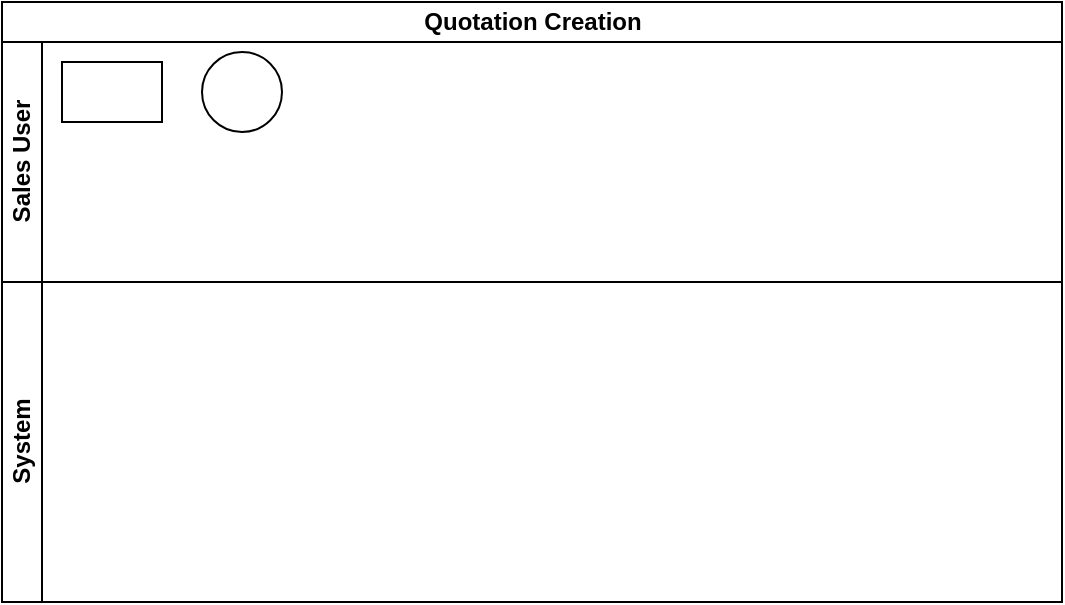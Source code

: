 <mxfile version="27.2.0">
  <diagram id="prtHgNgQTEPvFCAcTncT" name="Page-1">
    <mxGraphModel dx="702" dy="331" grid="1" gridSize="10" guides="1" tooltips="1" connect="1" arrows="1" fold="1" page="1" pageScale="1" pageWidth="827" pageHeight="1169" math="0" shadow="0">
      <root>
        <mxCell id="0" />
        <mxCell id="1" parent="0" />
        <mxCell id="Zq63p_5ZVFqSqhZ2solw-1" value="Quotation Creation" style="swimlane;childLayout=stackLayout;resizeParent=1;resizeParentMax=0;horizontal=1;startSize=20;horizontalStack=0;html=1;" vertex="1" parent="1">
          <mxGeometry x="110" y="50" width="530" height="300" as="geometry" />
        </mxCell>
        <mxCell id="Zq63p_5ZVFqSqhZ2solw-2" value="Sales User" style="swimlane;startSize=20;horizontal=0;html=1;" vertex="1" parent="Zq63p_5ZVFqSqhZ2solw-1">
          <mxGeometry y="20" width="530" height="120" as="geometry" />
        </mxCell>
        <mxCell id="Zq63p_5ZVFqSqhZ2solw-6" value="" style="ellipse;whiteSpace=wrap;html=1;aspect=fixed;" vertex="1" parent="Zq63p_5ZVFqSqhZ2solw-2">
          <mxGeometry x="100" y="5" width="40" height="40" as="geometry" />
        </mxCell>
        <mxCell id="Zq63p_5ZVFqSqhZ2solw-7" value="" style="rounded=0;whiteSpace=wrap;html=1;" vertex="1" parent="Zq63p_5ZVFqSqhZ2solw-2">
          <mxGeometry x="30" y="10" width="50" height="30" as="geometry" />
        </mxCell>
        <mxCell id="Zq63p_5ZVFqSqhZ2solw-3" value="&lt;strong&gt;System&lt;/strong&gt;" style="swimlane;startSize=20;horizontal=0;html=1;" vertex="1" parent="Zq63p_5ZVFqSqhZ2solw-1">
          <mxGeometry y="140" width="530" height="160" as="geometry" />
        </mxCell>
      </root>
    </mxGraphModel>
  </diagram>
</mxfile>
